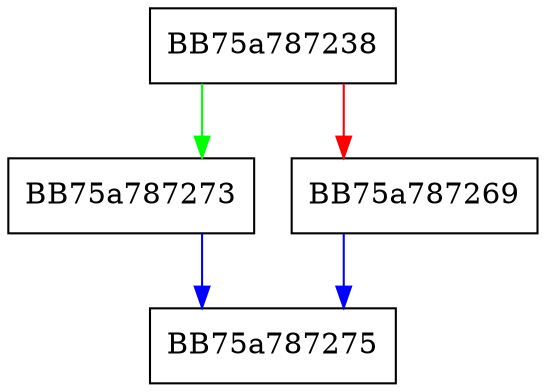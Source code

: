 digraph getExternalDataType {
  node [shape="box"];
  graph [splines=ortho];
  BB75a787238 -> BB75a787273 [color="green"];
  BB75a787238 -> BB75a787269 [color="red"];
  BB75a787269 -> BB75a787275 [color="blue"];
  BB75a787273 -> BB75a787275 [color="blue"];
}
